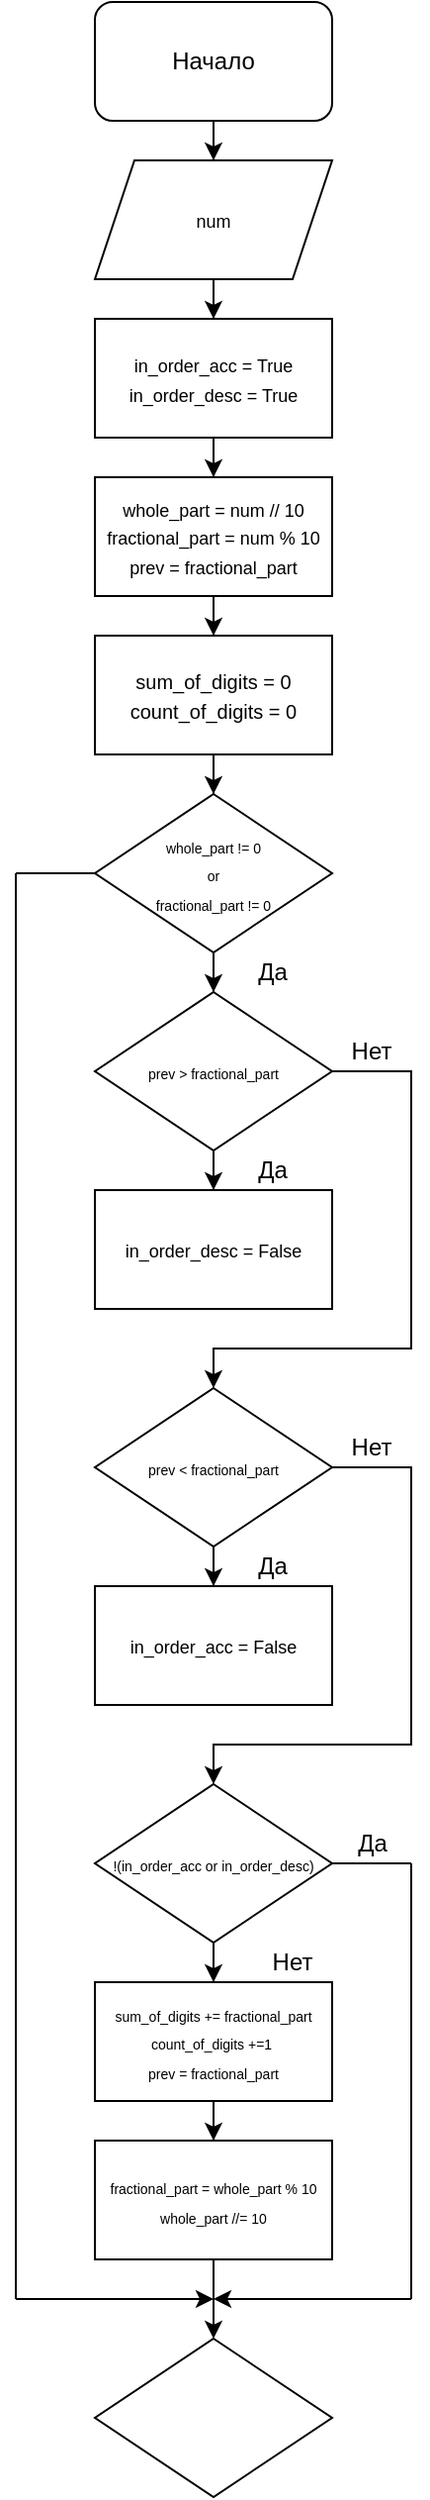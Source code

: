<mxfile version="13.7.5" type="github">
  <diagram id="vmjNjt5R55gVxzUjnfc6" name="Page-1">
    <mxGraphModel dx="716" dy="381" grid="1" gridSize="10" guides="1" tooltips="1" connect="1" arrows="1" fold="1" page="1" pageScale="1" pageWidth="827" pageHeight="1169" math="0" shadow="0">
      <root>
        <mxCell id="0" />
        <mxCell id="1" parent="0" />
        <mxCell id="a82pPWIUnicryIryXYcl-17" value="" style="edgeStyle=orthogonalEdgeStyle;rounded=0;orthogonalLoop=1;jettySize=auto;html=1;" parent="1" source="a82pPWIUnicryIryXYcl-1" target="a82pPWIUnicryIryXYcl-2" edge="1">
          <mxGeometry relative="1" as="geometry" />
        </mxCell>
        <mxCell id="a82pPWIUnicryIryXYcl-1" value="" style="rounded=1;whiteSpace=wrap;html=1;" parent="1" vertex="1">
          <mxGeometry x="280" y="20" width="120" height="60" as="geometry" />
        </mxCell>
        <mxCell id="a82pPWIUnicryIryXYcl-22" value="" style="edgeStyle=orthogonalEdgeStyle;rounded=0;orthogonalLoop=1;jettySize=auto;html=1;" parent="1" source="a82pPWIUnicryIryXYcl-6" target="a82pPWIUnicryIryXYcl-21" edge="1">
          <mxGeometry relative="1" as="geometry" />
        </mxCell>
        <mxCell id="a82pPWIUnicryIryXYcl-6" value="" style="rounded=0;whiteSpace=wrap;html=1;shadow=0;" parent="1" vertex="1">
          <mxGeometry x="280" y="180" width="120" height="60" as="geometry" />
        </mxCell>
        <mxCell id="a82pPWIUnicryIryXYcl-20" value="" style="edgeStyle=orthogonalEdgeStyle;rounded=0;orthogonalLoop=1;jettySize=auto;html=1;" parent="1" source="a82pPWIUnicryIryXYcl-2" target="a82pPWIUnicryIryXYcl-6" edge="1">
          <mxGeometry relative="1" as="geometry" />
        </mxCell>
        <mxCell id="a82pPWIUnicryIryXYcl-2" value="&lt;font style=&quot;font-size: 9px&quot;&gt;num&lt;/font&gt;" style="shape=parallelogram;perimeter=parallelogramPerimeter;whiteSpace=wrap;html=1;fixedSize=1;shadow=0;" parent="1" vertex="1">
          <mxGeometry x="280" y="100" width="120" height="60" as="geometry" />
        </mxCell>
        <mxCell id="a82pPWIUnicryIryXYcl-11" value="&lt;font style=&quot;font-size: 9px&quot;&gt;in_order_acc = True&lt;br&gt;in_order_desc = True&lt;/font&gt;" style="text;html=1;strokeColor=none;fillColor=none;align=center;verticalAlign=middle;whiteSpace=wrap;rounded=0;shadow=0;" parent="1" vertex="1">
          <mxGeometry x="280" y="180" width="120" height="60" as="geometry" />
        </mxCell>
        <mxCell id="a82pPWIUnicryIryXYcl-25" value="" style="edgeStyle=orthogonalEdgeStyle;rounded=0;orthogonalLoop=1;jettySize=auto;html=1;" parent="1" source="a82pPWIUnicryIryXYcl-21" target="a82pPWIUnicryIryXYcl-24" edge="1">
          <mxGeometry relative="1" as="geometry" />
        </mxCell>
        <mxCell id="a82pPWIUnicryIryXYcl-21" value="&lt;font style=&quot;font-size: 9px&quot;&gt;whole_part = num // 10&lt;br&gt;fractional_part = num % 10&lt;br&gt;prev = fractional_part&lt;/font&gt;" style="rounded=0;whiteSpace=wrap;html=1;shadow=0;" parent="1" vertex="1">
          <mxGeometry x="280" y="260" width="120" height="60" as="geometry" />
        </mxCell>
        <mxCell id="a82pPWIUnicryIryXYcl-27" value="" style="edgeStyle=orthogonalEdgeStyle;rounded=0;orthogonalLoop=1;jettySize=auto;html=1;" parent="1" source="a82pPWIUnicryIryXYcl-24" target="a82pPWIUnicryIryXYcl-26" edge="1">
          <mxGeometry relative="1" as="geometry" />
        </mxCell>
        <mxCell id="a82pPWIUnicryIryXYcl-24" value="&lt;font size=&quot;1&quot;&gt;sum_of_digits = 0&lt;br&gt;count_of_digits = 0&lt;br&gt;&lt;/font&gt;" style="rounded=0;whiteSpace=wrap;html=1;shadow=0;" parent="1" vertex="1">
          <mxGeometry x="280" y="340" width="120" height="60" as="geometry" />
        </mxCell>
        <mxCell id="k7usKjHbY5VaeDFLSovS-5" value="" style="edgeStyle=orthogonalEdgeStyle;rounded=0;orthogonalLoop=1;jettySize=auto;html=1;" edge="1" parent="1" source="a82pPWIUnicryIryXYcl-26" target="k7usKjHbY5VaeDFLSovS-4">
          <mxGeometry relative="1" as="geometry" />
        </mxCell>
        <mxCell id="a82pPWIUnicryIryXYcl-26" value="" style="rhombus;whiteSpace=wrap;html=1;rounded=0;shadow=0;" parent="1" vertex="1">
          <mxGeometry x="280" y="420" width="120" height="80" as="geometry" />
        </mxCell>
        <mxCell id="a82pPWIUnicryIryXYcl-30" value="Да" style="text;html=1;strokeColor=none;fillColor=none;align=center;verticalAlign=middle;whiteSpace=wrap;rounded=0;shadow=0;" parent="1" vertex="1">
          <mxGeometry x="350" y="500" width="40" height="20" as="geometry" />
        </mxCell>
        <mxCell id="k7usKjHbY5VaeDFLSovS-1" value="Начало" style="text;html=1;strokeColor=none;fillColor=none;align=center;verticalAlign=middle;whiteSpace=wrap;rounded=0;shadow=0;" vertex="1" parent="1">
          <mxGeometry x="320" y="40" width="40" height="20" as="geometry" />
        </mxCell>
        <mxCell id="k7usKjHbY5VaeDFLSovS-2" value="&lt;font style=&quot;font-size: 7px&quot;&gt;whole_part != 0&lt;br&gt;or&lt;br&gt;fractional_part != 0&lt;br&gt;&lt;/font&gt;" style="text;html=1;strokeColor=none;fillColor=none;align=center;verticalAlign=middle;whiteSpace=wrap;rounded=0;shadow=0;" vertex="1" parent="1">
          <mxGeometry x="295" y="430" width="90" height="60" as="geometry" />
        </mxCell>
        <mxCell id="k7usKjHbY5VaeDFLSovS-8" value="" style="edgeStyle=orthogonalEdgeStyle;rounded=0;orthogonalLoop=1;jettySize=auto;html=1;" edge="1" parent="1" source="k7usKjHbY5VaeDFLSovS-4" target="k7usKjHbY5VaeDFLSovS-7">
          <mxGeometry relative="1" as="geometry" />
        </mxCell>
        <mxCell id="k7usKjHbY5VaeDFLSovS-13" value="" style="edgeStyle=orthogonalEdgeStyle;rounded=0;orthogonalLoop=1;jettySize=auto;html=1;entryX=0.5;entryY=0;entryDx=0;entryDy=0;" edge="1" parent="1" source="k7usKjHbY5VaeDFLSovS-4" target="k7usKjHbY5VaeDFLSovS-12">
          <mxGeometry relative="1" as="geometry">
            <Array as="points">
              <mxPoint x="440" y="560" />
              <mxPoint x="440" y="700" />
              <mxPoint x="340" y="700" />
            </Array>
          </mxGeometry>
        </mxCell>
        <mxCell id="k7usKjHbY5VaeDFLSovS-4" value="" style="rhombus;whiteSpace=wrap;html=1;rounded=0;shadow=0;" vertex="1" parent="1">
          <mxGeometry x="280" y="520" width="120" height="80" as="geometry" />
        </mxCell>
        <mxCell id="k7usKjHbY5VaeDFLSovS-6" value="&lt;font style=&quot;font-size: 7px&quot;&gt;prev &amp;gt; fractional_part&lt;/font&gt;" style="text;html=1;strokeColor=none;fillColor=none;align=center;verticalAlign=middle;whiteSpace=wrap;rounded=0;shadow=0;" vertex="1" parent="1">
          <mxGeometry x="300" y="530" width="80" height="60" as="geometry" />
        </mxCell>
        <mxCell id="k7usKjHbY5VaeDFLSovS-7" value="&lt;font style=&quot;font-size: 9px&quot;&gt;in_order_desc = False&lt;/font&gt;" style="whiteSpace=wrap;html=1;rounded=0;shadow=0;" vertex="1" parent="1">
          <mxGeometry x="280" y="620" width="120" height="60" as="geometry" />
        </mxCell>
        <mxCell id="k7usKjHbY5VaeDFLSovS-9" value="Да" style="text;html=1;strokeColor=none;fillColor=none;align=center;verticalAlign=middle;whiteSpace=wrap;rounded=0;shadow=0;" vertex="1" parent="1">
          <mxGeometry x="350" y="600" width="40" height="20" as="geometry" />
        </mxCell>
        <mxCell id="k7usKjHbY5VaeDFLSovS-16" value="" style="edgeStyle=orthogonalEdgeStyle;rounded=0;orthogonalLoop=1;jettySize=auto;html=1;" edge="1" parent="1" source="k7usKjHbY5VaeDFLSovS-12" target="k7usKjHbY5VaeDFLSovS-15">
          <mxGeometry relative="1" as="geometry" />
        </mxCell>
        <mxCell id="k7usKjHbY5VaeDFLSovS-20" value="" style="edgeStyle=orthogonalEdgeStyle;rounded=0;orthogonalLoop=1;jettySize=auto;html=1;" edge="1" parent="1" source="k7usKjHbY5VaeDFLSovS-12" target="k7usKjHbY5VaeDFLSovS-19">
          <mxGeometry relative="1" as="geometry">
            <Array as="points">
              <mxPoint x="440" y="760" />
              <mxPoint x="440" y="900" />
              <mxPoint x="340" y="900" />
            </Array>
          </mxGeometry>
        </mxCell>
        <mxCell id="k7usKjHbY5VaeDFLSovS-12" value="&lt;span style=&quot;font-size: 7px&quot;&gt;prev &amp;lt; fractional_part&lt;/span&gt;" style="rhombus;whiteSpace=wrap;html=1;rounded=0;shadow=0;" vertex="1" parent="1">
          <mxGeometry x="280" y="720" width="120" height="80" as="geometry" />
        </mxCell>
        <mxCell id="k7usKjHbY5VaeDFLSovS-14" value="Нет" style="text;html=1;strokeColor=none;fillColor=none;align=center;verticalAlign=middle;whiteSpace=wrap;rounded=0;shadow=0;" vertex="1" parent="1">
          <mxGeometry x="400" y="540" width="40" height="20" as="geometry" />
        </mxCell>
        <mxCell id="k7usKjHbY5VaeDFLSovS-15" value="&lt;span style=&quot;font-size: 9px&quot;&gt;in_order_acc = False&lt;/span&gt;" style="whiteSpace=wrap;html=1;rounded=0;shadow=0;" vertex="1" parent="1">
          <mxGeometry x="280" y="820" width="120" height="60" as="geometry" />
        </mxCell>
        <mxCell id="k7usKjHbY5VaeDFLSovS-26" value="" style="edgeStyle=orthogonalEdgeStyle;rounded=0;orthogonalLoop=1;jettySize=auto;html=1;" edge="1" parent="1" source="k7usKjHbY5VaeDFLSovS-19" target="k7usKjHbY5VaeDFLSovS-25">
          <mxGeometry relative="1" as="geometry" />
        </mxCell>
        <mxCell id="k7usKjHbY5VaeDFLSovS-19" value="&lt;span style=&quot;font-size: 7px&quot;&gt;!(in_order_acc or in_order_desc)&lt;/span&gt;" style="rhombus;whiteSpace=wrap;html=1;rounded=0;shadow=0;" vertex="1" parent="1">
          <mxGeometry x="280" y="920" width="120" height="80" as="geometry" />
        </mxCell>
        <mxCell id="k7usKjHbY5VaeDFLSovS-21" value="Нет" style="text;html=1;strokeColor=none;fillColor=none;align=center;verticalAlign=middle;whiteSpace=wrap;rounded=0;shadow=0;" vertex="1" parent="1">
          <mxGeometry x="400" y="740" width="40" height="20" as="geometry" />
        </mxCell>
        <mxCell id="k7usKjHbY5VaeDFLSovS-22" value="Да" style="text;html=1;strokeColor=none;fillColor=none;align=center;verticalAlign=middle;whiteSpace=wrap;rounded=0;shadow=0;" vertex="1" parent="1">
          <mxGeometry x="350" y="800" width="40" height="20" as="geometry" />
        </mxCell>
        <mxCell id="k7usKjHbY5VaeDFLSovS-24" value="Да" style="text;html=1;align=center;verticalAlign=middle;resizable=0;points=[];autosize=1;" vertex="1" parent="1">
          <mxGeometry x="405" y="940" width="30" height="20" as="geometry" />
        </mxCell>
        <mxCell id="k7usKjHbY5VaeDFLSovS-29" value="" style="edgeStyle=orthogonalEdgeStyle;rounded=0;orthogonalLoop=1;jettySize=auto;html=1;" edge="1" parent="1" source="k7usKjHbY5VaeDFLSovS-25" target="k7usKjHbY5VaeDFLSovS-28">
          <mxGeometry relative="1" as="geometry" />
        </mxCell>
        <mxCell id="k7usKjHbY5VaeDFLSovS-25" value="&lt;font style=&quot;font-size: 7px&quot;&gt;sum_of_digits += fractional_part&lt;br&gt;count_of_digits +=1&amp;nbsp;&lt;br&gt;prev = fractional_part&lt;/font&gt;" style="whiteSpace=wrap;html=1;rounded=0;shadow=0;" vertex="1" parent="1">
          <mxGeometry x="280" y="1020" width="120" height="60" as="geometry" />
        </mxCell>
        <mxCell id="k7usKjHbY5VaeDFLSovS-27" value="Нет" style="text;html=1;strokeColor=none;fillColor=none;align=center;verticalAlign=middle;whiteSpace=wrap;rounded=0;shadow=0;" vertex="1" parent="1">
          <mxGeometry x="360" y="1000" width="40" height="20" as="geometry" />
        </mxCell>
        <mxCell id="k7usKjHbY5VaeDFLSovS-31" value="" style="edgeStyle=orthogonalEdgeStyle;rounded=0;orthogonalLoop=1;jettySize=auto;html=1;" edge="1" parent="1" source="k7usKjHbY5VaeDFLSovS-28" target="k7usKjHbY5VaeDFLSovS-30">
          <mxGeometry relative="1" as="geometry" />
        </mxCell>
        <mxCell id="k7usKjHbY5VaeDFLSovS-28" value="&lt;font style=&quot;font-size: 7px&quot;&gt;fractional_part = whole_part % 10&lt;br&gt;whole_part //= 10&lt;br&gt;&lt;/font&gt;" style="whiteSpace=wrap;html=1;rounded=0;shadow=0;" vertex="1" parent="1">
          <mxGeometry x="280" y="1100" width="120" height="60" as="geometry" />
        </mxCell>
        <mxCell id="k7usKjHbY5VaeDFLSovS-30" value="" style="rhombus;whiteSpace=wrap;html=1;rounded=0;shadow=0;" vertex="1" parent="1">
          <mxGeometry x="280" y="1200" width="120" height="80" as="geometry" />
        </mxCell>
        <mxCell id="k7usKjHbY5VaeDFLSovS-33" value="" style="endArrow=none;html=1;" edge="1" parent="1">
          <mxGeometry width="50" height="50" relative="1" as="geometry">
            <mxPoint x="400" y="960" as="sourcePoint" />
            <mxPoint x="440" y="960" as="targetPoint" />
          </mxGeometry>
        </mxCell>
        <mxCell id="k7usKjHbY5VaeDFLSovS-34" value="" style="endArrow=none;html=1;" edge="1" parent="1">
          <mxGeometry width="50" height="50" relative="1" as="geometry">
            <mxPoint x="440" y="1180" as="sourcePoint" />
            <mxPoint x="440" y="960" as="targetPoint" />
            <Array as="points" />
          </mxGeometry>
        </mxCell>
        <mxCell id="k7usKjHbY5VaeDFLSovS-37" value="" style="endArrow=classic;html=1;" edge="1" parent="1">
          <mxGeometry width="50" height="50" relative="1" as="geometry">
            <mxPoint x="440" y="1180" as="sourcePoint" />
            <mxPoint x="340" y="1180" as="targetPoint" />
          </mxGeometry>
        </mxCell>
        <mxCell id="k7usKjHbY5VaeDFLSovS-38" value="" style="endArrow=none;html=1;entryX=0;entryY=0.5;entryDx=0;entryDy=0;" edge="1" parent="1" target="a82pPWIUnicryIryXYcl-26">
          <mxGeometry width="50" height="50" relative="1" as="geometry">
            <mxPoint x="240" y="460" as="sourcePoint" />
            <mxPoint x="530" y="540" as="targetPoint" />
          </mxGeometry>
        </mxCell>
        <mxCell id="k7usKjHbY5VaeDFLSovS-39" value="" style="endArrow=none;html=1;" edge="1" parent="1">
          <mxGeometry width="50" height="50" relative="1" as="geometry">
            <mxPoint x="240" y="1180" as="sourcePoint" />
            <mxPoint x="240" y="460" as="targetPoint" />
          </mxGeometry>
        </mxCell>
        <mxCell id="k7usKjHbY5VaeDFLSovS-40" value="" style="endArrow=classic;html=1;" edge="1" parent="1">
          <mxGeometry width="50" height="50" relative="1" as="geometry">
            <mxPoint x="240" y="1180" as="sourcePoint" />
            <mxPoint x="340" y="1180" as="targetPoint" />
          </mxGeometry>
        </mxCell>
      </root>
    </mxGraphModel>
  </diagram>
</mxfile>
